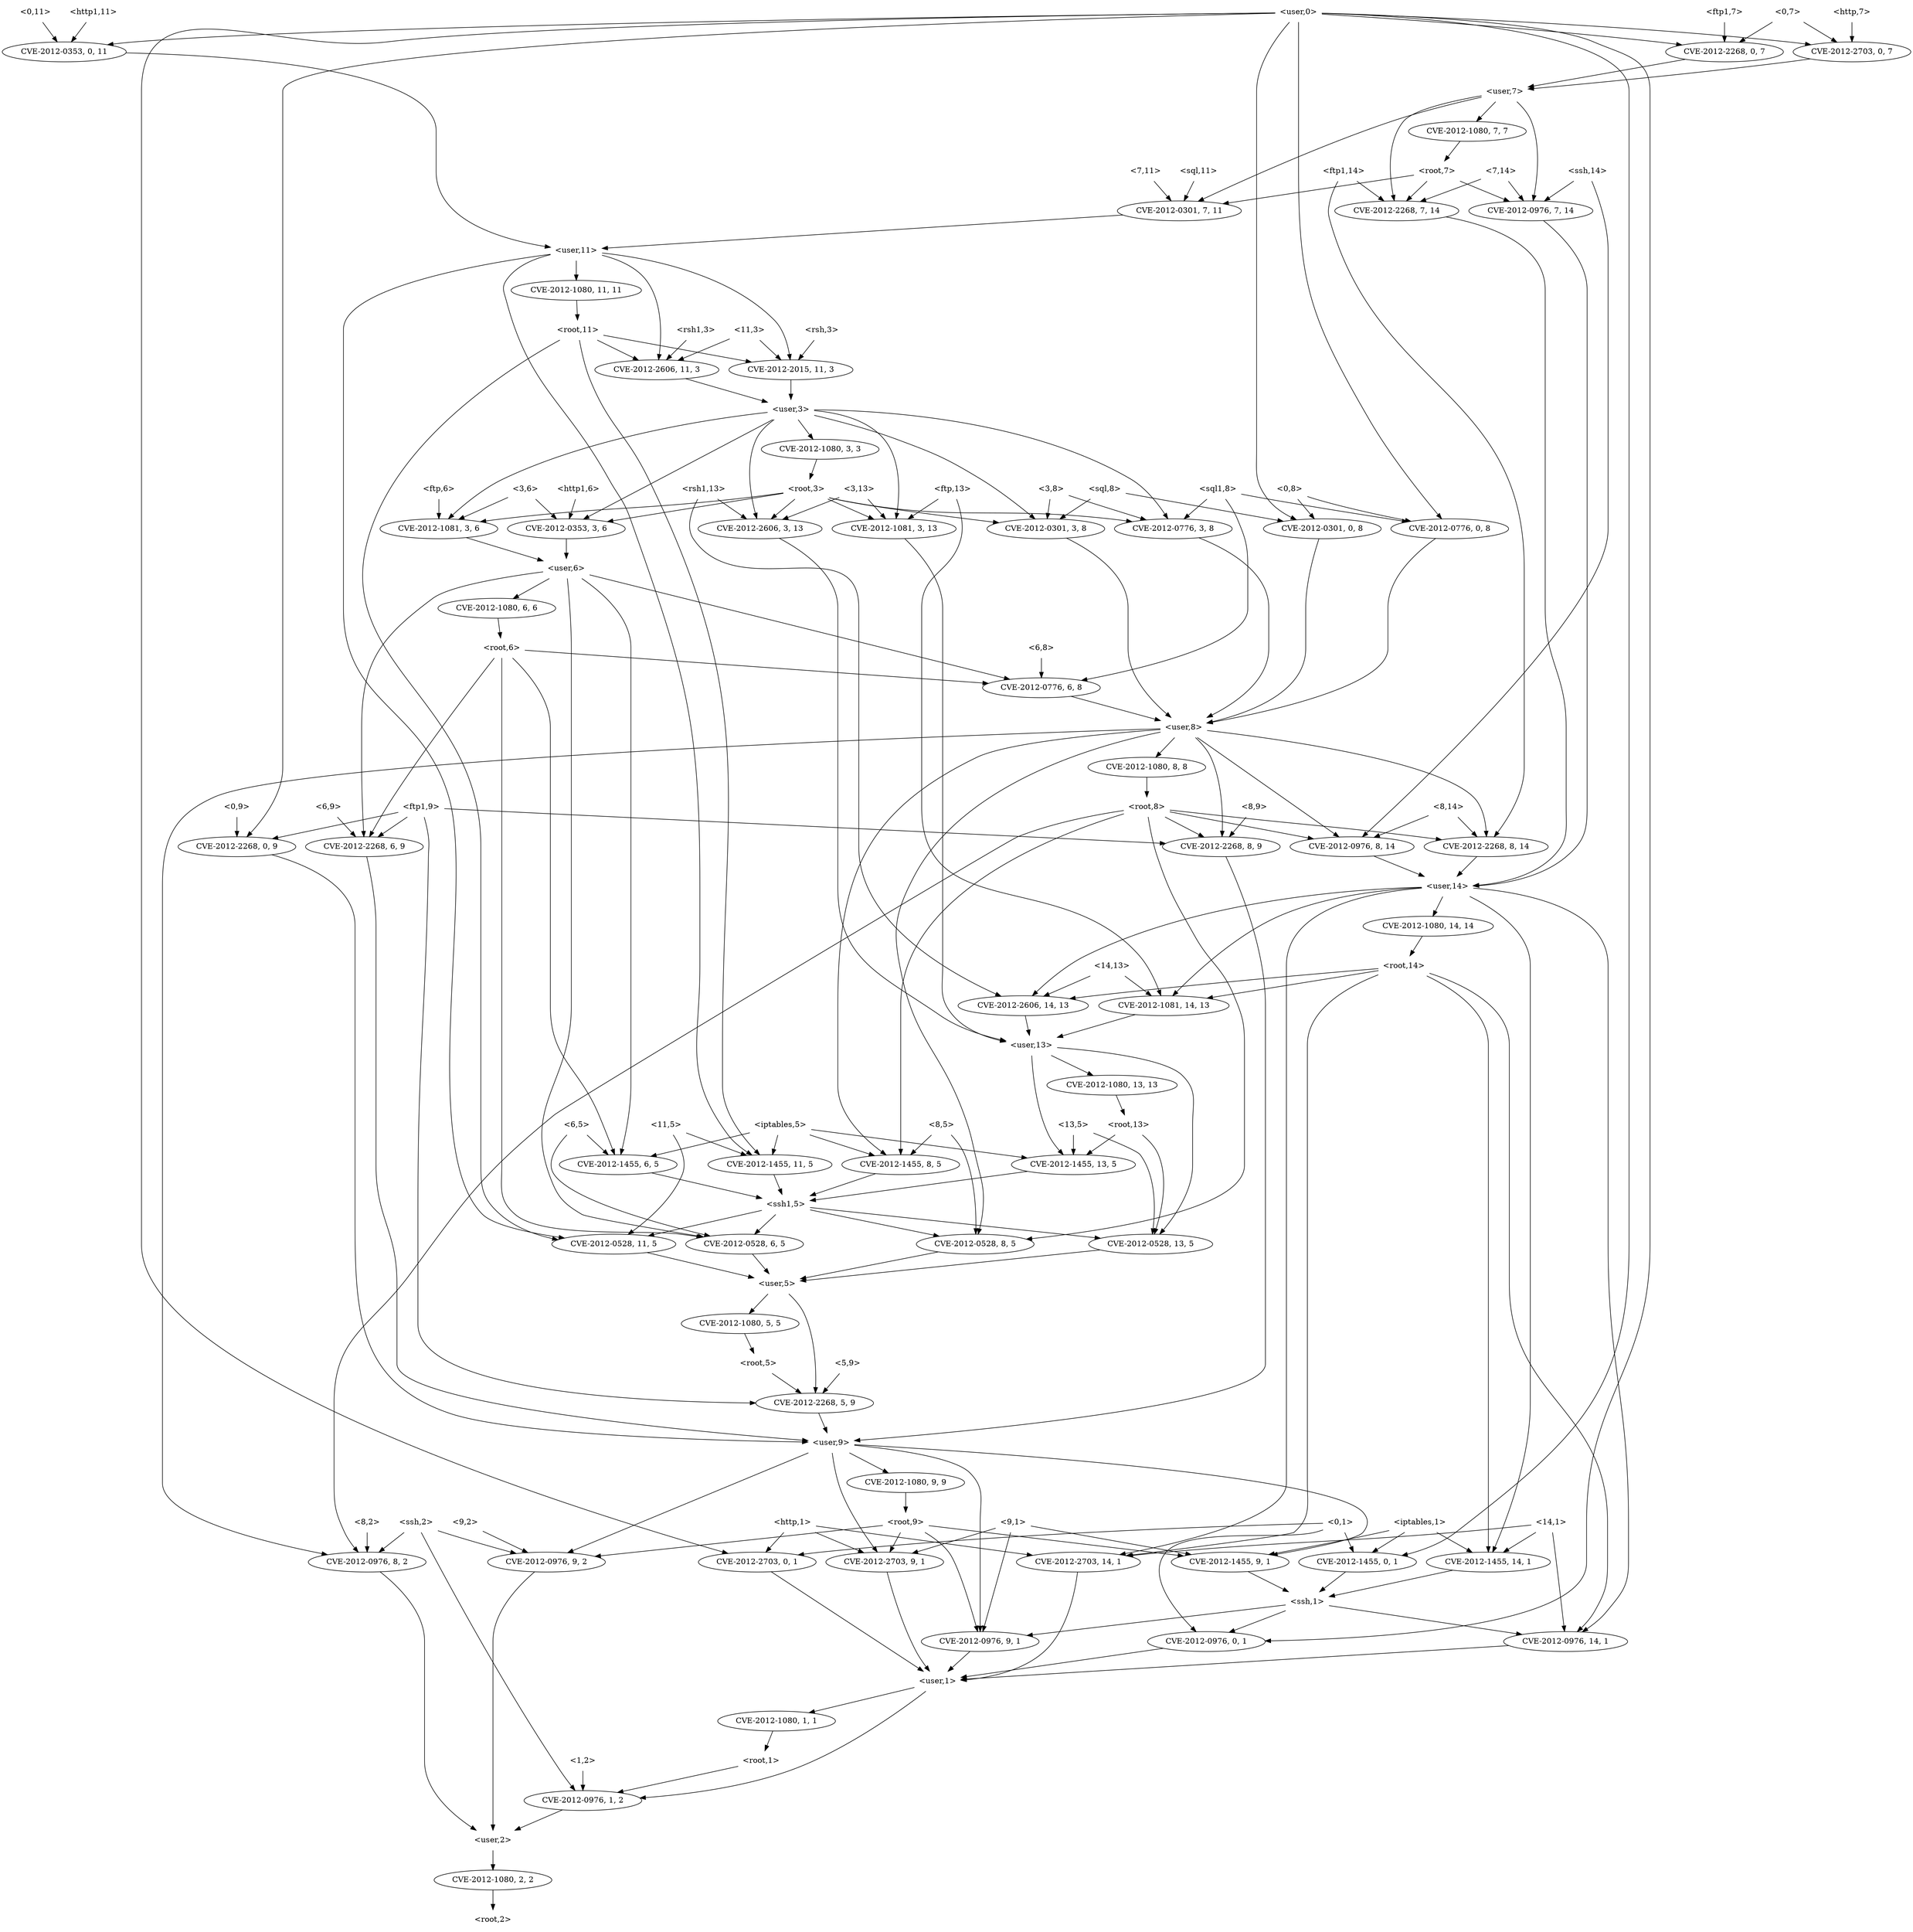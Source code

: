 strict digraph {
	graph [bb="0,0,3106,3492"];
	node [label="\N"];
	"<ssh,14>"	 [height=0.5,
		pos="2604,3186",
		shape=plaintext,
		width=0.94444];
	"<v_ssh,7,14>"	 [height=0.5,
		label=<CVE-2012-0976, 7, 14>,
		pos="2510,3114",
		width=2.5686];
	"<ssh,14>" -> "<v_ssh,7,14>"	 [pos="e,2532.3,3131.6 2580.8,3167.7 2568.6,3158.7 2553.6,3147.5 2540.6,3137.8"];
	"<v_ssh,8,14>"	 [height=0.5,
		label=<CVE-2012-0976, 8, 14>,
		pos="2440,1962",
		width=2.5686];
	"<ssh,14>" -> "<v_ssh,8,14>"	 [pos="e,2451.7,1979.9 2609.5,3167.7 2617.4,3141.2 2631,3088.7 2631,3043 2631,3043 2631,3043 2631,2465 2631,2270.5 2504.2,2059.7 2457.2\
,1988.3"];
	"<user,14>"	 [height=0.5,
		pos="2352,1890",
		shape=plaintext,
		width=1.0069];
	"<v_ssh,7,14>" -> "<user,14>"	 [pos="e,2388.3,1890.3 2528,3096.1 2552.4,3071.2 2593,3022.1 2593,2971 2593,2971 2593,2971 2593,2465 2593,2369.9 2599,2346.1 2599,2251 \
2599,2251 2599,2251 2599,2033 2599,1990.7 2596.7,1972.1 2565,1944 2518.8,1903 2445.7,1892.7 2398.3,1890.6"];
	"<v_ssh,8,14>" -> "<user,14>"	 [pos="e,2373.6,1908.2 2419.1,1944.4 2408,1935.5 2394.1,1924.5 2381.8,1914.7"];
	"<9,1>"	 [height=0.5,
		pos="1606,738",
		shape=plaintext,
		width=0.75];
	"<v_http,9,1>"	 [height=0.5,
		label=<CVE-2012-2703, 9, 1>,
		pos="1661,666",
		width=2.4499];
	"<9,1>" -> "<v_http,9,1>"	 [pos="e,1647.6,684.1 1619.6,719.7 1626.1,711.39 1634.1,701.28 1641.2,692.14"];
	"<v_ssh,9,1>"	 [height=0.5,
		label=<CVE-2012-0976, 9, 1>,
		pos="1545,522",
		width=2.4499];
	"<9,1>" -> "<v_ssh,9,1>"	 [pos="e,1544,540.22 1588.5,719.98 1579.6,710.3 1569.6,697.44 1564,684 1545.7,639.87 1543.3,583.45 1543.8,550.46"];
	"<v_iptables,9,1>"	 [height=0.5,
		label=<CVE-2012-1455, 9, 1>,
		pos="1856,666",
		width=2.4499];
	"<9,1>" -> "<v_iptables,9,1>"	 [pos="e,1806,681.01 1633.2,729.38 1672.1,718.49 1744.5,698.21 1796.2,683.73"];
	"<user,1>"	 [height=0.5,
		pos="1981,450",
		shape=plaintext,
		width=0.91667];
	"<v_http,9,1>" -> "<user,1>"	 [pos="e,1955.5,468.09 1685.6,648.56 1742.2,610.71 1881.9,517.29 1946.8,473.87"];
	"<v_ssh,9,1>" -> "<user,1>"	 [pos="e,1947.9,456.32 1612.2,510.22 1702.7,495.67 1861.4,470.2 1937.7,457.95"];
	"<ssh,1>"	 [height=0.5,
		pos="2088,594",
		shape=plaintext,
		width=0.84028];
	"<v_iptables,9,1>" -> "<ssh,1>"	 [pos="e,2057.5,604.21 1903.2,650.75 1945.7,637.93 2007.5,619.28 2047.7,607.15"];
	"<v_iptables,6,5>"	 [height=0.5,
		label=<CVE-2012-1455, 6, 5>,
		pos="1279,1386",
		width=2.4499];
	"<ssh1,5>"	 [height=0.5,
		pos="1284,1314",
		shape=plaintext,
		width=0.94444];
	"<v_iptables,6,5>" -> "<ssh1,5>"	 [pos="e,1282.8,1332.1 1280.2,1367.7 1280.8,1360 1281.4,1350.7 1282.1,1342.1"];
	"<v_ssh1,6,5>"	 [height=0.5,
		label=<CVE-2012-0528, 6, 5>,
		pos="1599,1242",
		width=2.4499];
	"<ssh1,5>" -> "<v_ssh1,6,5>"	 [pos="e,1541.7,1255.7 1318,1305.4 1369,1294.1 1466.3,1272.5 1531.9,1257.9"];
	"<v_ssh1,11,5>"	 [height=0.5,
		label=<CVE-2012-0528, 11, 5>,
		pos="1076,1242",
		width=2.5686];
	"<ssh1,5>" -> "<v_ssh1,11,5>"	 [pos="e,1120.2,1257.9 1249.7,1301.4 1217.1,1290.5 1167.8,1273.9 1130,1261.2"];
	"<v_ssh1,13,5>"	 [height=0.5,
		label=<CVE-2012-0528, 13, 5>,
		pos="1879,1242",
		width=2.5686];
	"<ssh1,5>" -> "<v_ssh1,13,5>"	 [pos="e,1802,1252.1 1318.1,1309 1408.9,1298.3 1658.2,1269 1791.8,1253.3"];
	"<v_ssh1,8,5>"	 [height=0.5,
		label=<CVE-2012-0528, 8, 5>,
		pos="1275,1242",
		width=2.4499];
	"<ssh1,5>" -> "<v_ssh1,8,5>"	 [pos="e,1277.2,1260.1 1281.8,1295.7 1280.8,1288 1279.6,1278.7 1278.5,1270.1"];
	"<v_rsh1,11,3>"	 [height=0.5,
		label=<CVE-2012-2606, 11, 3>,
		pos="1496,2826",
		width=2.5686];
	"<user,3>"	 [height=0.5,
		pos="1361,2754",
		shape=plaintext,
		width=0.91667];
	"<v_rsh1,11,3>" -> "<user,3>"	 [pos="e,1394.2,2772.2 1465,2808.9 1446.7,2799.4 1423.1,2787.2 1403.1,2776.8"];
	"<v_ftp,3,6>"	 [height=0.5,
		label=<CVE-2012-1081, 3, 6>,
		pos="1276,2538",
		width=2.4499];
	"<user,3>" -> "<v_ftp,3,6>"	 [pos="e,1222.5,2552.4 1327.9,2743.2 1281.9,2727.5 1200.7,2691.8 1169,2628 1161.9,2613.7 1160.6,2605.6 1169,2592 1179.1,2575.8 1195.7,2564.4\
 1212.9,2556.4"];
	"<v_sql1,3,8>"	 [height=0.5,
		label=<CVE-2012-0776, 3, 8>,
		pos="459,2538",
		width=2.4499];
	"<user,3>" -> "<v_sql1,3,8>"	 [pos="e,479.91,2555.8 1327.8,2750.9 1247.3,2745.5 1043.8,2729.3 983,2700 962.04,2689.9 966.13,2673.7 945,2664 807.41,2600.6 749.58,2676.4\
 606,2628 561.68,2613.1 516.51,2583 488.15,2562"];
	"<v_sql,3,8>"	 [height=0.5,
		label=<CVE-2012-0301, 3, 8>,
		pos="654,2538",
		width=2.4499];
	"<user,3>" -> "<v_sql,3,8>"	 [pos="e,660.72,2556 1327.9,2744 1262.4,2726.6 1111.6,2687.8 983,2664 865.25,2642.3 818.2,2690.4 716,2628 692.14,2613.4 675.1,2585.8 664.99\
,2565.2"];
	"<v_ftp,3,13>"	 [height=0.5,
		label=<CVE-2012-1081, 3, 13>,
		pos="1988,2538",
		width=2.5686];
	"<user,3>" -> "<v_ftp,3,13>"	 [pos="e,1980.7,2556 1394.1,2753.6 1486.2,2753.9 1750.8,2743.7 1925,2628 1948.3,2612.5 1965.7,2585.3 1976.2,2565"];
	"<v_root,3,3>"	 [height=0.5,
		label=<CVE-2012-1080, 3, 3>,
		pos="1361,2682",
		width=2.4499];
	"<user,3>" -> "<v_root,3,3>"	 [pos="e,1361,2700.1 1361,2735.7 1361,2728 1361,2718.7 1361,2710.1"];
	"<v_rsh1,3,13>"	 [height=0.5,
		label=<CVE-2012-2606, 3, 13>,
		pos="1746,2538",
		width=2.5686];
	"<user,3>" -> "<v_rsh1,3,13>"	 [pos="e,1722,2555.6 1394,2740.6 1419.6,2730.6 1455.6,2715.7 1486,2700 1571,2656 1665.2,2594.1 1713.5,2561.4"];
	"<v_http1,3,6>"	 [height=0.5,
		label=<CVE-2012-0353, 3, 6>,
		pos="1471,2538",
		width=2.4499];
	"<user,3>" -> "<v_http1,3,6>"	 [pos="e,1479.3,2556.2 1394.1,2741.2 1414.7,2732.5 1440.5,2718.8 1458,2700 1492.2,2663.3 1500,2641.4 1491,2592 1489.4,2583.2 1486.4,2574\
 1483.2,2565.7"];
	"<ftp1,14>"	 [height=0.5,
		pos="2249,3186",
		shape=plaintext,
		width=1];
	"<v_ftp1,7,14>"	 [height=0.5,
		label=<CVE-2012-2268, 7, 14>,
		pos="2306,3114",
		width=2.5686];
	"<ftp1,14>" -> "<v_ftp1,7,14>"	 [pos="e,2292.1,3132.1 2263.1,3167.7 2269.9,3159.3 2278.3,3149.1 2285.8,3139.9"];
	"<v_ftp1,8,14>"	 [height=0.5,
		label=<CVE-2012-2268, 8, 14>,
		pos="2236,1962",
		width=2.5686];
	"<ftp1,14>" -> "<v_ftp1,8,14>"	 [pos="e,2223.8,1979.9 2230.7,3168 2221.4,3158.3 2210.6,3145.4 2204,3132 2186.1,3095.7 2185,3083.4 2185,3043 2185,3043 2185,3043 2185,2105\
 2185,2064.6 2189.1,2053.6 2204,2016 2207.7,2006.6 2213,1997 2218.2,1988.5"];
	"<v_ftp1,7,14>" -> "<user,14>"	 [pos="e,2388.5,1890.7 2367.3,3100.5 2431.5,3083.4 2523,3045.9 2523,2971 2523,2971 2523,2971 2523,2321 2523,2224.4 2561,2203.6 2561,2107\
 2561,2107 2561,2107 2561,2033 2561,1992.5 2568.9,1973.4 2541,1944 2504.3,1905.3 2441.8,1894.1 2398.7,1891.3"];
	"<v_ftp1,8,14>" -> "<user,14>"	 [pos="e,2323.6,1908.1 2262.9,1944.8 2278.4,1935.4 2298.1,1923.5 2315.1,1913.3"];
	"<root,3>"	 [height=0.5,
		pos="1361,2610",
		shape=plaintext,
		width=0.89583];
	"<v_root,3,3>" -> "<root,3>"	 [pos="e,1361,2628.1 1361,2663.7 1361,2656 1361,2646.7 1361,2638.1"];
	"<root,3>" -> "<v_ftp,3,6>"	 [pos="e,1296.2,2555.6 1340,2591.7 1329.1,2582.7 1315.7,2571.7 1304,2562"];
	"<root,3>" -> "<v_sql1,3,8>"	 [pos="e,520.78,2550.9 1328.3,2594.6 1325.2,2593.6 1322.1,2592.7 1319,2592 987.83,2519.4 894.01,2593 557,2556 548.46,2555.1 539.53,2553.8\
 530.7,2552.5"];
	"<root,3>" -> "<v_sql,3,8>"	 [pos="e,725.03,2548.7 1328.3,2594.6 1325.2,2593.6 1322.1,2592.7 1319,2592 1088.9,2539 1024,2578.8 789,2556 771.61,2554.3 752.99,2552.2\
 735.31,2550"];
	"<root,3>" -> "<v_ftp,3,13>"	 [pos="e,1913.1,2548.6 1393.4,2594.5 1396.2,2593.5 1399.2,2592.7 1402,2592 1594.9,2545.4 1649.6,2575.9 1847,2556 1865.1,2554.2 1884.5,2552\
 1902.9,2549.8"];
	"<root,3>" -> "<v_rsh1,3,13>"	 [pos="e,1663.2,2546.1 1393.4,2594.7 1396.3,2593.7 1399.2,2592.8 1402,2592 1485.3,2568.7 1583.1,2554.9 1653,2547.2"];
	"<root,3>" -> "<v_http1,3,6>"	 [pos="e,1445.1,2555.5 1387.9,2591.9 1402.5,2582.6 1420.6,2571 1436.3,2561.1"];
	"<8,9>"	 [height=0.5,
		pos="376,2034",
		shape=plaintext,
		width=0.75];
	"<v_ftp1,8,9>"	 [height=0.5,
		label=<CVE-2012-2268, 8, 9>,
		pos="393,1962",
		width=2.4499];
	"<8,9>" -> "<v_ftp1,8,9>"	 [pos="e,388.85,1980.1 380.2,2015.7 382.1,2007.9 384.38,1998.5 386.48,1989.8"];
	"<user,9>"	 [height=0.5,
		pos="1235,882",
		shape=plaintext,
		width=0.91667];
	"<v_ftp1,8,9>" -> "<user,9>"	 [pos="e,1201.6,882.86 455.47,1949.2 480.86,1941.4 508.51,1928.7 527,1908 554.28,1877.4 551,1860 551,1819 551,1819 551,1819 551,1313 551\
,1216.4 589,1195.6 589,1099 589,1099 589,1099 589,1025 589,972.98 618.82,959.94 665,936 756.64,888.48 1074.9,883.18 1191.6,882.87"];
	"<6,5>"	 [height=0.5,
		pos="1506,1458",
		shape=plaintext,
		width=0.75];
	"<6,5>" -> "<v_ssh1,6,5>"	 [pos="e,1601.1,1260.4 1533,1444.5 1549.1,1435.5 1568.4,1421.9 1579,1404 1603.5,1362.4 1604.2,1304.3 1601.9,1270.5"];
	"<6,5>" -> "<v_iptables,6,5>"	 [pos="e,1335.4,1400 1478.7,1443.5 1475.8,1442.3 1472.9,1441.1 1470,1440 1429.3,1424.9 1382.3,1411.8 1345.1,1402.4"];
	"<user,5>"	 [height=0.5,
		pos="1276,1170",
		shape=plaintext,
		width=0.91667];
	"<v_ssh1,6,5>" -> "<user,5>"	 [pos="e,1309.4,1178.2 1540.9,1228.4 1477.1,1214.6 1376.3,1192.7 1319.2,1180.4"];
	"<v_ssh1,11,5>" -> "<user,5>"	 [pos="e,1242.7,1182.6 1118.9,1226 1152.6,1214.2 1199.4,1197.8 1233.2,1186"];
	"<v_ftp1,5,9>"	 [height=0.5,
		label=<CVE-2012-2268, 5, 9>,
		pos="1227,954",
		width=2.4499];
	"<user,5>" -> "<v_ftp1,5,9>"	 [pos="e,1209.1,971.89 1242.9,1160.1 1221.2,1152.3 1194.3,1138.6 1181,1116 1173.5,1103.3 1176.3,1030.9 1185,1008 1188.9,997.69 1195.6,987.8\
 1202.5,979.42"];
	"<v_root,5,5>"	 [height=0.5,
		label=<CVE-2012-1080, 5, 5>,
		pos="1278,1098",
		width=2.4499];
	"<user,5>" -> "<v_root,5,5>"	 [pos="e,1277.5,1116.1 1276.5,1151.7 1276.7,1144 1277,1134.7 1277.2,1126.1"];
	"<root,1>"	 [height=0.5,
		pos="1828,306",
		shape=plaintext,
		width=0.89583];
	"<v_ssh,1,2>"	 [height=0.5,
		label=<CVE-2012-0976, 1, 2>,
		pos="1433,234",
		width=2.4499];
	"<root,1>" -> "<v_ssh,1,2>"	 [pos="e,1497.4,246.41 1795.7,299.27 1733.1,288.18 1594,263.53 1507.4,248.19"];
	"<user,2>"	 [height=0.5,
		pos="1129,162",
		shape=plaintext,
		width=0.91667];
	"<v_ssh,1,2>" -> "<user,2>"	 [pos="e,1162.2,170.65 1376.9,220.08 1317.7,206.46 1225.8,185.3 1172.1,172.93"];
	"<user,9>" -> "<v_http,9,1>"	 [pos="e,1661.7,684.13 1268.1,880.44 1349.9,878.45 1558.5,869.32 1612,828 1653,796.3 1660.7,731.17 1661.6,694.2"];
	"<v_ssh,9,2>"	 [height=0.5,
		label=<CVE-2012-0976, 9, 2>,
		pos="1283,666",
		width=2.4499];
	"<user,9>" -> "<v_ssh,9,2>"	 [pos="e,1271.6,683.91 1234.9,863.63 1235.2,833.61 1237.9,770.41 1254,720 1257,710.61 1261.7,700.97 1266.5,692.53"];
	"<v_root,9,9>"	 [height=0.5,
		label=<CVE-2012-1080, 9, 9>,
		pos="1515,810",
		width=2.4499];
	"<user,9>" -> "<v_root,9,9>"	 [pos="e,1461.5,824.38 1268.2,872.7 1313.2,861.44 1394.6,841.11 1451.5,826.87"];
	"<user,9>" -> "<v_ssh,9,1>"	 [pos="e,1509.3,538.62 1268.2,869.45 1316.1,850.4 1399,807.54 1399,739 1399,739 1399,739 1399,665 1399,607.73 1457.5,566.08 1500.4,543.22"];
	"<user,9>" -> "<v_iptables,9,1>"	 [pos="e,1840,683.71 1268.2,878.82 1352.4,872.96 1572.5,855.39 1640,828 1719.3,795.83 1795.6,727.39 1832.7,690.97"];
	"<v_ssh,9,2>" -> "<user,2>"	 [pos="e,1129,180.05 1244.9,649.74 1199.3,628.65 1129,585.92 1129,523 1129,523 1129,523 1129,305 1129,265 1129,218.65 1129,190.08"];
	"<root,9>"	 [height=0.5,
		pos="1515,738",
		shape=plaintext,
		width=0.89583];
	"<v_root,9,9>" -> "<root,9>"	 [pos="e,1515,756.1 1515,791.7 1515,783.98 1515,774.71 1515,766.11"];
	"<v_root,2,2>"	 [height=0.5,
		label=<CVE-2012-1080, 2, 2>,
		pos="1129,90",
		width=2.4499];
	"<user,2>" -> "<v_root,2,2>"	 [pos="e,1129,108.1 1129,143.7 1129,135.98 1129,126.71 1129,118.11"];
	"<root,9>" -> "<v_http,9,1>"	 [pos="e,1628.2,682.73 1547.4,721.46 1568.5,711.34 1596.3,698.03 1619.1,687.1"];
	"<root,9>" -> "<v_ssh,9,2>"	 [pos="e,1330.2,681.26 1482.7,727.27 1445.9,716.14 1384.8,697.71 1339.9,684.16"];
	"<root,9>" -> "<v_ssh,9,1>"	 [pos="e,1539.8,540.03 1515.8,719.96 1517.4,690.44 1521.6,627.97 1531,576 1532.5,567.44 1534.8,558.24 1537,549.94"];
	"<root,9>" -> "<v_iptables,9,1>"	 [pos="e,1792,678.45 1547.4,726.3 1554.8,724.05 1562.6,721.82 1570,720 1590.3,715 1704,694.3 1781.7,680.3"];
	"<user,1>" -> "<v_ssh,1,2>"	 [pos="e,1468.2,250.64 1948,438.84 1915.4,428.65 1864.5,412.19 1821,396 1694.9,349.04 1549.1,286.16 1477.4,254.69"];
	"<v_root,1,1>"	 [height=0.5,
		label=<CVE-2012-1080, 1, 1>,
		pos="1918,378",
		width=2.4499];
	"<user,1>" -> "<v_root,1,1>"	 [pos="e,1933.4,396.1 1965.4,431.7 1957.8,423.22 1948.5,412.86 1940.1,403.58"];
	"<v_root,1,1>" -> "<root,1>"	 [pos="e,1850.1,324.2 1896.7,360.41 1885.2,351.46 1870.8,340.25 1858.1,330.42"];
	"<v_http,0,7>"	 [height=0.5,
		label=<CVE-2012-2703, 0, 7>,
		pos="2823,3402",
		width=2.4499];
	"<user,7>"	 [height=0.5,
		pos="2478,3330",
		shape=plaintext,
		width=0.91667];
	"<v_http,0,7>" -> "<user,7>"	 [pos="e,2511.3,3337.8 2762.9,3388.8 2693.9,3374.8 2582.5,3352.2 2521.4,3339.8"];
	"<user,7>" -> "<v_ssh,7,14>"	 [pos="e,2512,3132.2 2484.8,3312 2493.8,3288.2 2509.3,3243.6 2515,3204 2517.3,3188.2 2515.8,3184 2515,3168 2514.6,3159.7 2513.9,3150.6 \
2513.1,3142.4"];
	"<user,7>" -> "<v_ftp1,7,14>"	 [pos="e,2332.5,3131.3 2469.8,3311.6 2454.5,3280.4 2419.5,3214.1 2377,3168 2366.4,3156.5 2353,3145.8 2340.8,3137.1"];
	"<v_sql,7,11>"	 [height=0.5,
		label=<CVE-2012-0301, 7, 11>,
		pos="2026,3114",
		width=2.5686];
	"<user,7>" -> "<v_sql,7,11>"	 [pos="e,2048.9,3131.6 2444.9,3328.4 2391.9,3326.2 2286.2,3316.6 2208,3276 2146.3,3244 2147.7,3213.2 2095,3168 2082.9,3157.6 2069,3146.8\
 2056.9,3137.6"];
	"<v_root,7,7>"	 [height=0.5,
		label=<CVE-2012-1080, 7, 7>,
		pos="2305,3258",
		width=2.4499];
	"<user,7>" -> "<v_root,7,7>"	 [pos="e,2342.8,3274.3 2444.6,3315.5 2418.4,3304.9 2381.6,3290 2352.4,3278.2"];
	"<root,14>"	 [height=0.5,
		pos="2385,1746",
		shape=plaintext,
		width=1];
	"<v_http,14,1>"	 [height=0.5,
		label=<CVE-2012-2703, 14, 1>,
		pos="2643,666",
		width=2.5686];
	"<root,14>" -> "<v_http,14,1>"	 [pos="e,2632,684.16 2421.2,1732.7 2470.4,1713.4 2552,1671.1 2552,1603 2552,1603 2552,1603 2552,1169 2552,1072.4 2590,1051.6 2590,955 2590\
,955 2590,955 2590,809 2590,766.21 2611.4,720.48 2627,692.82"];
	"<v_iptables,14,1>"	 [height=0.5,
		label=<CVE-2012-1455, 14, 1>,
		pos="2287,666",
		width=2.5686];
	"<root,14>" -> "<v_iptables,14,1>"	 [pos="e,2295.3,684.03 2373.2,1728 2356.5,1702.2 2328,1651.1 2328,1603 2328,1603 2328,1603 2328,809 2328,767.41 2311.6,721.56 2299.5,693.51"];
	"<v_rsh1,14,13>"	 [height=0.5,
		label=<CVE-2012-2606, 14, 13>,
		pos="1876,1674",
		width=2.7013];
	"<root,14>" -> "<v_rsh1,14,13>"	 [pos="e,1946.5,1686.5 2348.9,1740.6 2278.5,1731.8 2117.8,1711.6 1983,1692 1974.4,1690.8 1965.4,1689.4 1956.5,1688"];
	"<v_ssh,14,1>"	 [height=0.5,
		label=<CVE-2012-0976, 14, 1>,
		pos="2088,522",
		width=2.5686];
	"<root,14>" -> "<v_ssh,14,1>"	 [pos="e,2177,527.13 2396.8,1728 2413.5,1702.2 2442,1651.1 2442,1603 2442,1603 2442,1603 2442,809 2442,696.83 2441.7,632.86 2345,576 2297.4\
,548.02 2237.3,534.65 2187.2,528.33"];
	"<v_ftp,14,13>"	 [height=0.5,
		label=<CVE-2012-1081, 14, 13>,
		pos="2089,1674",
		width=2.7013];
	"<root,14>" -> "<v_ftp,14,13>"	 [pos="e,2146.4,1688.6 2348.7,1736.4 2301,1725.1 2216.2,1705.1 2156.5,1691"];
	"<v_http,14,1>" -> "<user,1>"	 [pos="e,2014.1,451.2 2634.1,647.86 2615.3,613.65 2568,537.32 2504,504 2420.8,460.69 2133.8,452.76 2024.1,451.32"];
	"<v_iptables,14,1>" -> "<ssh,1>"	 [pos="e,2118.3,605.66 2244.3,649.98 2209.8,637.84 2161.6,620.88 2127.9,609.02"];
	"<user,13>"	 [height=0.5,
		pos="1830,1602",
		shape=plaintext,
		width=1.0069];
	"<v_rsh1,14,13>" -> "<user,13>"	 [pos="e,1841.4,1620.3 1864.9,1656.1 1859.5,1647.8 1852.9,1637.8 1846.9,1628.7"];
	"<v_ssh,14,1>" -> "<user,1>"	 [pos="e,2007,468.04 2062.9,504.59 2048.9,495.4 2031.1,483.8 2015.8,473.75"];
	"<v_ftp,14,13>" -> "<user,13>"	 [pos="e,1866.5,1612.9 2036.6,1658.8 1989.6,1646.1 1921.3,1627.7 1876.3,1615.5"];
	"<3,6>"	 [height=0.5,
		pos="1283,2610",
		shape=plaintext,
		width=0.75];
	"<3,6>" -> "<v_ftp,3,6>"	 [pos="e,1277.7,2556.1 1281.3,2591.7 1280.5,2584 1279.6,2574.7 1278.7,2566.1"];
	"<3,6>" -> "<v_http1,3,6>"	 [pos="e,1425.3,2553.5 1310.4,2595.7 1313.3,2594.4 1316.2,2593.2 1319,2592 1350.6,2579.1 1386.7,2566.4 1415.7,2556.7"];
	"<user,6>"	 [height=0.5,
		pos="1276,2466",
		shape=plaintext,
		width=0.91667];
	"<v_ftp,3,6>" -> "<user,6>"	 [pos="e,1276,2484.1 1276,2519.7 1276,2512 1276,2502.7 1276,2494.1"];
	"<v_http1,3,6>" -> "<user,6>"	 [pos="e,1309,2478.9 1429.2,2522 1396.6,2510.3 1351.6,2494.1 1318.8,2482.4"];
	"<v_ssh1,13,5>" -> "<user,5>"	 [pos="e,1309.2,1174.9 1801.7,1232 1673.4,1217.1 1420.6,1187.8 1319.4,1176"];
	"<v_rsh1,3,13>" -> "<user,13>"	 [pos="e,1793.5,1608.6 1730.9,2520 1710.1,2494.7 1675,2444.6 1675,2395 1675,2395 1675,2395 1675,1745 1675,1704 1671.8,1686.7 1699,1656 \
1720.7,1631.5 1755.2,1618.2 1783.4,1611"];
	"<v_iptables,13,5>"	 [height=0.5,
		label=<CVE-2012-1455, 13, 5>,
		pos="1758,1386",
		width=2.5686];
	"<user,13>" -> "<v_iptables,13,5>"	 [pos="e,1743.6,1403.9 1793.5,1593.2 1769.2,1586 1739.1,1572.4 1724,1548 1698.8,1507.2 1710.5,1486.1 1724,1440 1726.9,1430.2 1732.2,1420.5\
 1737.8,1412.1"];
	"<v_root,13,13>"	 [height=0.5,
		label=<CVE-2012-1080, 13, 13>,
		pos="1830,1530",
		width=2.7013];
	"<user,13>" -> "<v_root,13,13>"	 [pos="e,1830,1548.1 1830,1583.7 1830,1576 1830,1566.7 1830,1558.1"];
	"<user,13>" -> "<v_ssh1,13,5>"	 [pos="e,1892.9,1260.1 1866.5,1593.2 1890.8,1586 1920.9,1572.4 1936,1548 1960.5,1508.3 2028.6,1624.8 1913,1296 1909.6,1286.4 1904.2,1276.7\
 1898.6,1268.3"];
	"<v_iptables,13,5>" -> "<ssh1,5>"	 [pos="e,1318.3,1320.1 1686.8,1374.5 1587.5,1359.8 1410.5,1333.7 1328.3,1321.5"];
	"<sql1,8>"	 [height=0.5,
		pos="758,2610",
		shape=plaintext,
		width=0.91667];
	"<v_sql1,6,8>"	 [height=0.5,
		label=<CVE-2012-0776, 6, 8>,
		pos="969,2250",
		width=2.4499];
	"<sql1,8>" -> "<v_sql1,6,8>"	 [pos="e,955.34,2268 762.6,2591.8 767.8,2573.4 777.12,2543.9 789,2520 836.71,2424.1 913.18,2321.9 949.12,2275.9"];
	"<v_sql1,0,8>"	 [height=0.5,
		label=<CVE-2012-0776, 0, 8>,
		pos="886,2538",
		width=2.4499];
	"<sql1,8>" -> "<v_sql1,0,8>"	 [pos="e,856.77,2555 789.31,2591.9 806.99,2582.2 829.23,2570 847.91,2559.8"];
	"<sql1,8>" -> "<v_sql1,3,8>"	 [pos="e,514.64,2552 724.86,2601.2 676.75,2590 586.58,2568.9 524.7,2554.4"];
	"<user,8>"	 [height=0.5,
		pos="835,2178",
		shape=plaintext,
		width=0.91667];
	"<v_sql1,6,8>" -> "<user,8>"	 [pos="e,867.94,2196.2 938.26,2232.9 920.11,2223.5 896.89,2211.3 877.07,2201"];
	"<v_sql1,0,8>" -> "<user,8>"	 [pos="e,830.95,2196.4 867.17,2520 857.49,2510.3 846.24,2497.4 839,2484 819.56,2447.9 815,2436 815,2395 815,2395 815,2395 815,2321 815,\
2280.8 822.95,2234.9 828.82,2206.4"];
	"<v_sql1,3,8>" -> "<user,8>"	 [pos="e,816.97,2196.2 476.63,2520.2 537.43,2462.3 738.49,2270.9 809.71,2203.1"];
	"<sql,11>"	 [height=0.5,
		pos="1978,3186",
		shape=plaintext,
		width=0.91667];
	"<sql,11>" -> "<v_sql,7,11>"	 [pos="e,2014.3,3132.1 1989.9,3167.7 1995.5,3159.5 2002.4,3149.5 2008.6,3140.4"];
	"<user,11>"	 [height=0.5,
		pos="1328,3042",
		shape=plaintext,
		width=1.0069];
	"<v_sql,7,11>" -> "<user,11>"	 [pos="e,1364.6,3046.7 1945.9,3105 1799.2,3090.3 1491.7,3059.4 1374.6,3047.7"];
	"<0,11>"	 [height=0.5,
		pos="85,3474",
		shape=plaintext,
		width=0.78472];
	"<v_http1,0,11>"	 [height=0.5,
		label=<CVE-2012-0353, 0, 11>,
		pos="128,3402",
		width=2.5686];
	"<0,11>" -> "<v_http1,0,11>"	 [pos="e,117.49,3420.1 95.629,3455.7 100.63,3447.6 106.69,3437.7 112.21,3428.7"];
	"<v_http1,0,11>" -> "<user,11>"	 [pos="e,1291.7,3054.5 218.24,3397.9 468.85,3388.3 1155,3353.2 1155,3259 1155,3259 1155,3259 1155,3185 1155,3119.1 1230.9,3078.2 1282.2\
,3058.1"];
	"<v_root,14,14>"	 [height=0.5,
		label=<CVE-2012-1080, 14, 14>,
		pos="2415,1818",
		width=2.7013];
	"<v_root,14,14>" -> "<root,14>"	 [pos="e,2392.3,1764.1 2407.6,1799.7 2404.2,1791.8 2400.1,1782.3 2396.4,1773.5"];
	"<rsh1,3>"	 [height=0.5,
		pos="1515,2898",
		shape=plaintext,
		width=0.92361];
	"<rsh1,3>" -> "<v_rsh1,11,3>"	 [pos="e,1500.6,2844.1 1510.3,2879.7 1508.2,2871.9 1505.6,2862.5 1503.3,2853.8"];
	"<rsh,3>"	 [height=0.5,
		pos="1201,2898",
		shape=plaintext,
		width=0.81944];
	"<v_rsh,11,3>"	 [height=0.5,
		label=<CVE-2012-2015, 11, 3>,
		pos="1194,2826",
		width=2.5686];
	"<rsh,3>" -> "<v_rsh,11,3>"	 [pos="e,1195.7,2844.1 1199.3,2879.7 1198.5,2872 1197.6,2862.7 1196.7,2854.1"];
	"<v_rsh,11,3>" -> "<user,3>"	 [pos="e,1328,2768.8 1231.1,2809.5 1256.9,2798.6 1291.5,2784.1 1318.4,2772.8"];
	"<user,11>" -> "<v_rsh,11,3>"	 [pos="e,1180.4,2844 1291.5,3027.7 1249.2,3009.9 1182.9,2973.7 1162,2916 1156.6,2901 1157.7,2895.4 1162,2880 1164.7,2870.4 1169.6,2860.8\
 1174.8,2852.5"];
	"<v_iptables,11,5>"	 [height=0.5,
		label=<CVE-2012-1455, 11, 5>,
		pos="1478,1386",
		width=2.5686];
	"<user,11>" -> "<v_iptables,11,5>"	 [pos="e,1514.5,1402.8 1364.4,3040 1443.7,3035.7 1625,3013.3 1625,2899 1625,2899 1625,2899 1625,2537 1625,2217.7 1599,2138.3 1599,1819 \
1599,1819 1599,1819 1599,1529 1599,1486.5 1591.3,1472.6 1564,1440 1553,1426.9 1537.9,1416 1523.4,1407.7"];
	"<user,11>" -> "<v_ssh1,11,5>"	 [pos="e,984.02,1244.2 1291.5,3028.9 1261.3,3018.7 1217.5,3003.3 1180,2988 795.9,2831.7 457.02,2957.4 353,2556 267.17,2224.8 741,2233.2\
 741,1891 741,1891 741,1891 741,1385 741,1282.6 875.45,1252.9 974,1245"];
	"<user,11>" -> "<v_rsh1,11,3>"	 [pos="e,1487.8,2844 1364.3,3030.6 1387.2,3022.4 1415.6,3008.8 1434,2988 1467.7,2949.8 1453,2927.2 1472,2880 1475.6,2871.1 1479.8,2861.6\
 1483.6,2853.1"];
	"<v_root,11,11>"	 [height=0.5,
		label=<CVE-2012-1080, 11, 11>,
		pos="1328,2970",
		width=2.7013];
	"<user,11>" -> "<v_root,11,11>"	 [pos="e,1328,2988.1 1328,3023.7 1328,3016 1328,3006.7 1328,2998.1"];
	"<root,2>"	 [height=0.5,
		pos="1129,18",
		shape=plaintext,
		width=0.89583];
	"<ftp1,9>"	 [height=0.5,
		pos="492,2034",
		shape=plaintext,
		width=0.89583];
	"<ftp1,9>" -> "<v_ftp1,5,9>"	 [pos="e,1144.3,960.29 496.6,2015.9 502.14,1997.2 512.66,1966.8 528,1944 540.8,1925 553.38,1927.8 565,1908 585.76,1872.7 589,1860 589,1819\
 589,1819 589,1819 589,1457 589,1349.2 703,1350.8 703,1243 703,1243 703,1243 703,1097 703,1008.7 983.56,973.6 1134.1,961.12"];
	"<ftp1,9>" -> "<v_ftp1,8,9>"	 [pos="e,416.29,1979.5 467.78,2015.9 454.79,2006.7 438.63,1995.3 424.66,1985.4"];
	"<v_ftp1,6,9>"	 [height=0.5,
		label=<CVE-2012-2268, 6, 9>,
		pos="625,1962",
		width=2.4499];
	"<ftp1,9>" -> "<v_ftp1,6,9>"	 [pos="e,594.62,1979 524.54,2015.9 542.99,2006.2 566.22,1993.9 585.69,1983.7"];
	"<v_ftp1,0,9>"	 [height=0.5,
		label=<CVE-2012-2268, 0, 9>,
		pos="198,1962",
		width=2.4499];
	"<ftp1,9>" -> "<v_ftp1,0,9>"	 [pos="e,253.11,1976.1 459.7,2025.3 412.57,2014.1 323.97,1993 263.02,1978.5"];
	"<v_ftp1,5,9>" -> "<user,9>"	 [pos="e,1233,900.1 1229,935.7 1229.9,927.98 1230.9,918.71 1231.9,910.11"];
	"<v_ftp1,6,9>" -> "<user,9>"	 [pos="e,1201.9,883.57 625.4,1944 625.98,1917.3 627,1864.1 627,1819 627,1819 627,1819 627,1025 627,908.92 1052.5,887.68 1191.6,883.84"];
	"<v_ftp1,0,9>" -> "<user,9>"	 [pos="e,1201.9,883.79 253.59,1948 344.02,1925.3 513,1875.2 513,1819 513,1819 513,1819 513,1169 513,1057.7 515.04,1001.6 605,936 652.22\
,901.57 1056.9,887.74 1191.6,884.07"];
	"<root,13>"	 [height=0.5,
		pos="1845,1458",
		shape=plaintext,
		width=1];
	"<v_root,13,13>" -> "<root,13>"	 [pos="e,1841.3,1476.1 1833.7,1511.7 1835.4,1504 1837.3,1494.7 1839.2,1486.1"];
	"<root,13>" -> "<v_iptables,13,5>"	 [pos="e,1778.7,1403.6 1823.5,1439.7 1812.4,1430.7 1798.7,1419.7 1786.6,1410"];
	"<root,13>" -> "<v_ssh1,13,5>"	 [pos="e,1885.3,1260.1 1866.7,1439.8 1876.8,1430.4 1887.6,1417.9 1893,1404 1910.2,1359.4 1898.3,1302.7 1888.4,1269.9"];
	"<user,8>" -> "<v_ftp1,8,14>"	 [pos="e,2165.6,1973.8 868.25,2171.9 1046.4,2144.7 1889.9,2015.9 2155.6,1975.3"];
	"<v_root,8,8>"	 [height=0.5,
		label=<CVE-2012-1080, 8, 8>,
		pos="936,2106",
		width=2.4499];
	"<user,8>" -> "<v_root,8,8>"	 [pos="e,912.24,2123.5 859.71,2159.9 872.96,2150.7 889.45,2139.3 903.7,2129.4"];
	"<v_iptables,8,5>"	 [height=0.5,
		label=<CVE-2012-1455, 8, 5>,
		pos="1047,1386",
		width=2.4499];
	"<user,8>" -> "<v_iptables,8,5>"	 [pos="e,1058,1404.2 868.03,2174.5 939.06,2167.2 1100,2139.1 1100,2035 1100,2035 1100,2035 1100,1529 1100,1486.2 1078.6,1440.5 1063,1412.8"];
	"<v_ssh,8,2>"	 [height=0.5,
		label=<CVE-2012-0976, 8, 2>,
		pos="513,666",
		width=2.4499];
	"<user,8>" -> "<v_ssh,8,2>"	 [pos="e,438.91,675.92 801.67,2174.3 655.94,2162.1 82,2109.3 82,2035 82,2035 82,2035 82,809 82,736.7 303.52,695.09 428.94,677.32"];
	"<user,8>" -> "<v_ftp1,8,9>"	 [pos="e,399.77,1980.3 801.9,2173.8 730.64,2165.4 560.27,2137.1 450,2052 428.91,2035.7 413.4,2009.3 403.93,1989.4"];
	"<user,8>" -> "<v_ssh1,8,5>"	 [pos="e,1211,1254.4 831.36,2159.6 826.1,2132.9 817,2080.2 817,2035 817,2035 817,2035 817,1961 817,1864.4 855,1843.6 855,1747 855,1747 \
855,1747 855,1385 855,1337.5 873.81,1321.2 914,1296 1013.9,1233.3 1060.4,1278.1 1177,1260 1184.8,1258.8 1193,1257.5 1201.1,1256.1"];
	"<user,8>" -> "<v_ssh,8,14>"	 [pos="e,2417.4,1979.6 868.09,2176 1057.2,2170 2002.2,2136.3 2279,2052 2327.6,2037.2 2377.9,2006.4 2409.1,1985.3"];
	"<root,8>"	 [height=0.5,
		pos="1039,2034",
		shape=plaintext,
		width=0.89583];
	"<v_root,8,8>" -> "<root,8>"	 [pos="e,1013.9,2052 960.15,2088.6 973.67,2079.4 990.73,2067.8 1005.5,2057.8"];
	"<v_iptables,8,5>" -> "<ssh1,5>"	 [pos="e,1249.9,1325.1 1095,1370.8 1137.4,1358.3 1198.9,1340.1 1240.1,1328"];
	"<v_ssh,8,2>" -> "<user,2>"	 [pos="e,1095.7,162.63 595.22,659.34 681.27,648.42 804,616.46 804,523 804,523 804,523 804,305 804,183.56 996.91,164.95 1085.5,162.81"];
	"<v_ssh1,8,5>" -> "<user,5>"	 [pos="e,1275.8,1188.1 1275.2,1223.7 1275.4,1216 1275.5,1206.7 1275.6,1198.1"];
	"<user,0>"	 [height=0.5,
		pos="2147,3474",
		shape=plaintext,
		width=0.91667];
	"<user,0>" -> "<v_http,0,7>"	 [pos="e,2758.9,3414.4 2180.1,3470.8 2268.3,3464.7 2516,3446.5 2721,3420 2730,3418.8 2739.5,3417.5 2748.8,3416"];
	"<user,0>" -> "<v_http1,0,11>"	 [pos="e,193.47,3414.8 2113.9,3472.7 1892.2,3470.4 620.83,3455.8 235,3420 224.78,3419.1 214.06,3417.7 203.51,3416.2"];
	"<v_iptables,0,1>"	 [height=0.5,
		label=<CVE-2012-1455, 0, 1>,
		pos="2088,666",
		width=2.4499];
	"<user,0>" -> "<v_iptables,0,1>"	 [pos="e,2090.6,684.19 2147,3456 2147,3429.3 2147,3376.1 2147,3331 2147,3331 2147,3331 2147,2465 2147,2233.4 2106.6,2174 2134,1944 2149.5\
,1814.1 2202,1786.6 2195,1656 2174.3,1273 2109,810.21 2092,694.31"];
	"<v_ftp1,0,7>"	 [height=0.5,
		label=<CVE-2012-2268, 0, 7>,
		pos="3018,3402",
		width=2.4499];
	"<user,0>" -> "<v_ftp1,0,7>"	 [pos="e,2955.7,3414.8 2180.3,3471.9 2287.7,3468.3 2634.9,3454.4 2920,3420 2928.3,3419 2937,3417.8 2945.6,3416.4"];
	"<user,0>" -> "<v_sql1,0,8>"	 [pos="e,886.94,2556.2 2114,3472.9 1958.7,3472.1 1300.5,3466.2 1101,3420 1003,3397.3 893,3431.6 893,3331 893,3331 893,3331 893,2753 893\
,2685.9 889.52,2607.1 887.47,2566.4"];
	"<v_sql,0,8>"	 [height=0.5,
		label=<CVE-2012-0301, 0, 8>,
		pos="1081,2538",
		width=2.4499];
	"<user,0>" -> "<v_sql,0,8>"	 [pos="e,1065.3,2555.9 2113.8,3472.4 1926.2,3468.9 1007,3445.6 1007,3331 1007,3331 1007,3331 1007,2681 1007,2635.7 1037,2590.4 1058.8,2563.6"];
	"<v_http,0,1>"	 [height=0.5,
		label=<CVE-2012-2703, 0, 1>,
		pos="2842,666",
		width=2.4499];
	"<user,0>" -> "<v_http,0,1>"	 [pos="e,2834.9,684.03 2180.1,3471.9 2291,3467.9 2644.6,3452.6 2683,3420 2714.3,3393.5 2707,3372 2707,3331 2707,3331 2707,3331 2707,1241\
 2707,1024.5 2799.1,774.04 2831.2,693.43"];
	"<user,0>" -> "<v_ftp1,0,9>"	 [pos="e,208.57,1980.2 2113.7,3472.3 1860.3,3466.9 249,3428.4 249,3331 249,3331 249,3331 249,2105 249,2062.6 228.6,2017 213.6,1989.3"];
	"<v_ssh,0,1>"	 [height=0.5,
		label=<CVE-2012-0976, 0, 1>,
		pos="2407,522",
		width=2.4499];
	"<user,0>" -> "<v_ssh,0,1>"	 [pos="e,2438.2,539.07 2180,3471.2 2294.8,3464 2669,3432.8 2669,3331 2669,3331 2669,3331 2669,2465 2669,2369.9 2666,2346.1 2666,2251 2666\
,2251 2666,2251 2666,1313 2666,1146 2552,1122 2552,955 2552,955 2552,955 2552,809 2552,754.94 2514.6,619.1 2482,576 2472.6,563.61\
 2459.5,552.96 2446.9,544.54"];
	"<v_iptables,0,1>" -> "<ssh,1>"	 [pos="e,2088,612.1 2088,647.7 2088,639.98 2088,630.71 2088,622.11"];
	"<v_ftp1,0,7>" -> "<user,7>"	 [pos="e,2511.1,3334.4 2954.6,3389.5 2943.1,3387.6 2931.2,3385.6 2920,3384 2774.2,3362.6 2600.4,3343.7 2521.2,3335.4"];
	"<v_sql,0,8>" -> "<user,8>"	 [pos="e,838.64,2196.4 1016.9,2525.5 949.45,2509.4 853,2472.6 853,2395 853,2395 853,2395 853,2321 853,2280.9 845.85,2234.9 840.56,2206.4"];
	"<v_http,0,1>" -> "<user,1>"	 [pos="e,2014.4,452.42 2818.9,648.39 2770.4,614.47 2653.2,537.59 2542,504 2445.2,474.75 2138.7,458.17 2024.5,452.88"];
	"<v_ssh,0,1>" -> "<user,1>"	 [pos="e,2014.3,456.46 2340.4,510.06 2252.2,495.56 2098.8,470.36 2024.2,458.1"];
	"<http,7>"	 [height=0.5,
		pos="2823,3474",
		shape=plaintext,
		width=0.89583];
	"<http,7>" -> "<v_http,0,7>"	 [pos="e,2823,3420.1 2823,3455.7 2823,3448 2823,3438.7 2823,3430.1"];
	"<ssh,1>" -> "<v_ssh,14,1>"	 [pos="e,2088,540.1 2088,575.7 2088,567.98 2088,558.71 2088,550.11"];
	"<ssh,1>" -> "<v_ssh,9,1>"	 [pos="e,1617.5,532.34 2057.6,589.09 1976.2,578.58 1750.6,549.51 1627.6,533.65"];
	"<ssh,1>" -> "<v_ssh,0,1>"	 [pos="e,2349.3,535.65 2118.3,586.35 2168.8,575.28 2271.3,552.79 2339.5,537.8"];
	"<0,7>"	 [height=0.5,
		pos="2921,3474",
		shape=plaintext,
		width=0.75];
	"<0,7>" -> "<v_http,0,7>"	 [pos="e,2846.1,3419.5 2897,3455.9 2884.2,3446.7 2868.2,3435.3 2854.3,3425.4"];
	"<0,7>" -> "<v_ftp1,0,7>"	 [pos="e,2995,3419.6 2945,3455.7 2957.6,3446.6 2973.3,3435.3 2986.8,3425.5"];
	"<11,3>"	 [height=0.5,
		pos="1278,2898",
		shape=plaintext,
		width=0.78472];
	"<11,3>" -> "<v_rsh,11,3>"	 [pos="e,1213.9,2843.6 1257.2,2879.7 1246.5,2870.7 1233.2,2859.7 1221.7,2850"];
	"<11,3>" -> "<v_rsh1,11,3>"	 [pos="e,1442.2,2840.8 1306.5,2883.8 1309.7,2882.4 1312.9,2881.2 1316,2880 1354,2866 1397.5,2853.1 1432.2,2843.5"];
	"<v_sql,3,8>" -> "<user,8>"	 [pos="e,826.36,2196.1 662.73,2519.7 692,2461.8 786.79,2274.4 821.82,2205.1"];
	"<v_ftp,3,13>" -> "<user,13>"	 [pos="e,1793.4,1613.7 2005.8,2520 2029.9,2495.1 2070,2446 2070,2395 2070,2395 2070,2395 2070,2249 2070,1960.6 1813.8,1970 1737,1692 1732.7\
,1676.6 1729,1669.8 1737,1656 1747.3,1638.2 1766.1,1625.9 1784.1,1617.6"];
	"<0,1>"	 [height=0.5,
		pos="2497,738",
		shape=plaintext,
		width=0.75];
	"<0,1>" -> "<v_http,0,1>"	 [pos="e,2781.7,679.23 2524.1,731.51 2576.9,720.79 2695.2,696.78 2771.7,681.27"];
	"<0,1>" -> "<v_iptables,0,1>"	 [pos="e,2152.1,678.45 2469.7,730.31 2455.5,726.96 2437.9,723 2422,720 2317.3,700.21 2290.1,701.2 2185,684 2177.6,682.79 2169.9,681.5 2162.2\
,680.19"];
	"<0,1>" -> "<v_ssh,0,1>"	 [pos="e,2428.5,539.48 2496.2,719.92 2494,689.27 2486.4,623.67 2460,576 2454,565.08 2445,554.91 2436.2,546.45"];
	"<http,1>"	 [height=0.5,
		pos="2689,738",
		shape=plaintext,
		width=0.89583];
	"<http,1>" -> "<v_http,9,1>"	 [pos="e,1722.8,678.93 2656.5,732.86 2625,728.99 2575.8,723.32 2533,720 2189.7,693.33 2101.3,721.5 1759,684 1750.5,683.06 1741.5,681.85\
 1732.7,680.5"];
	"<http,1>" -> "<v_http,0,1>"	 [pos="e,2807.7,682.67 2721.4,722.15 2743.9,711.87 2774.1,698.06 2798.6,686.84"];
	"<http,1>" -> "<v_http,14,1>"	 [pos="e,2654.2,684.1 2677.6,719.7 2672.3,711.56 2665.8,701.69 2659.9,692.7"];
	"<ftp,13>"	 [height=0.5,
		pos="2021,2610",
		shape=plaintext,
		width=0.89583];
	"<ftp,13>" -> "<v_ftp,3,13>"	 [pos="e,1996.1,2556.1 2012.8,2591.7 2009.1,2583.7 2004.5,2574.1 2000.4,2565.3"];
	"<ftp,13>" -> "<v_ftp,14,13>"	 [pos="e,2077.2,1692 2053.3,2592.6 2067,2583.7 2081.4,2571.5 2089,2556 2096,2541.6 2089.6,2536 2089,2520 2087.9,2487.9 2088.2,2479.8 2084\
,2448 2068.2,2327.3 2032,2300.8 2032,2179 2032,2179 2032,2179 2032,1817 2032,1773.8 2055,1728.2 2071.8,1700.7"];
	"<user,14>" -> "<v_http,14,1>"	 [pos="e,2640,684.43 2388.4,1886.8 2463.3,1880.2 2628,1853.6 2628,1747 2628,1747 2628,1747 2628,809 2628,768.99 2634,723 2638.4,694.46"];
	"<user,14>" -> "<v_ssh,14,1>"	 [pos="e,2068.9,539.72 2327.7,1872 2315.5,1862.5 2301.1,1849.8 2291,1836 2265.4,1801.2 2252,1790.2 2252,1747 2252,1747 2252,1747 2252,1529\
 2252,1456.4 2242,1438.4 2224,1368 2144.5,1056.9 2043.5,1000.8 1991,684 1988.4,668.22 1985.8,663.14 1991,648 2004.9,607.43 2037.9\
,569.86 2061.6,546.71"];
	"<user,14>" -> "<v_ftp,14,13>"	 [pos="e,2101.2,1692.1 2315.6,1876.3 2292.2,1867.1 2261.8,1853.4 2238,1836 2183.5,1796.3 2133.1,1734.5 2107.2,1700.2"];
	"<user,14>" -> "<v_iptables,14,1>"	 [pos="e,2287.6,684.05 2334.5,1871.8 2325.6,1862.1 2315.3,1849.3 2309,1836 2291.6,1799.5 2290,1787.4 2290,1747 2290,1747 2290,1747 2290\
,809 2290,768.99 2288.8,722.65 2287.9,694.08"];
	"<user,14>" -> "<v_root,14,14>"	 [pos="e,2399.6,1836.1 2367.6,1871.7 2375.2,1863.2 2384.5,1852.9 2392.9,1843.6"];
	"<user,14>" -> "<v_rsh1,14,13>"	 [pos="e,1881.8,1692 2315.7,1887 2237.2,1881 2049,1857.3 1929,1764 1908.3,1748 1894.1,1721.4 1885.6,1701.5"];
	"<v_iptables,11,5>" -> "<ssh1,5>"	 [pos="e,1318.3,1327.4 1435.9,1369.8 1404,1358.3 1360.3,1342.5 1327.9,1330.8"];
	"<root,11>"	 [height=0.5,
		pos="1361,2898",
		shape=plaintext,
		width=1];
	"<v_root,11,11>" -> "<root,11>"	 [pos="e,1352.9,2916.3 1336,2952.1 1339.7,2944.1 1344.3,2934.4 1348.5,2925.5"];
	"<iptables,1>"	 [height=0.5,
		pos="2219,738",
		shape=plaintext,
		width=1.1944];
	"<iptables,1>" -> "<v_iptables,9,1>"	 [pos="e,1917.8,678.92 2175.9,728.7 2114.8,716.9 2002,695.15 1928,680.88"];
	"<iptables,1>" -> "<v_iptables,0,1>"	 [pos="e,2117.9,682.99 2187,719.88 2168.9,710.21 2146.1,698.05 2127,687.83"];
	"<iptables,1>" -> "<v_iptables,14,1>"	 [pos="e,2270.4,684.1 2235.8,719.7 2244.1,711.14 2254.3,700.66 2263.4,691.3"];
	"<user,6>" -> "<v_iptables,6,5>"	 [pos="e,1293.4,1404.1 1298,2447.8 1308.6,2438.3 1320.6,2425.7 1328,2412 1347.1,2376.4 1347,2363.4 1347,2323 1347,2323 1347,2323 1347,1529\
 1347,1484.6 1319.6,1439.4 1299.6,1412.3"];
	"<v_root,6,6>"	 [height=0.5,
		label=<CVE-2012-1080, 6, 6>,
		pos="1231,2394",
		width=2.4499];
	"<user,6>" -> "<v_root,6,6>"	 [pos="e,1242,2412.1 1264.9,2447.7 1259.6,2439.6 1253.3,2429.7 1247.5,2420.7"];
	"<user,6>" -> "<v_sql1,6,8>"	 [pos="e,982.21,2267.9 1242.9,2456.9 1212.9,2448.6 1168.3,2433.8 1134,2412 1073.6,2373.7 1017.1,2310.4 988.54,2275.7"];
	"<user,6>" -> "<v_ftp1,6,9>"	 [pos="e,625,1980 1242.8,2465.7 1110.2,2466.7 625,2451.8 625,2179 625,2179 625,2179 625,2105 625,2065 625,2018.7 625,1990.1"];
	"<user,6>" -> "<v_ssh1,6,5>"	 [pos="e,1648.8,1256.9 1309.1,2458.5 1368,2444.8 1485,2407 1485,2323 1485,2323 1485,2323 1485,2105 1485,2045.9 1723.6,1692.6 1770,1656 \
1808.7,1625.5 1831.3,1643 1875,1620 1922.5,1595 1947.9,1596 1972,1548 2046.6,1399.8 1781.6,1298.1 1658.5,1259.9"];
	"<rsh1,13>"	 [height=0.5,
		pos="1784,2610",
		shape=plaintext,
		width=1.0278];
	"<rsh1,13>" -> "<v_rsh1,14,13>"	 [pos="e,1874.2,1692 1811.5,2592 1824.2,2582.8 1838.2,2570.4 1847,2556 1868.1,2521.4 1867,2507.5 1867,2467 1867,2467 1867,2467 1867,1817\
 1867,1776.9 1870.6,1730.6 1873.3,1702"];
	"<rsh1,13>" -> "<v_rsh1,3,13>"	 [pos="e,1755.3,2556.1 1774.6,2591.7 1770.2,2583.6 1764.9,2573.9 1760.1,2565"];
	"<7,14>"	 [height=0.5,
		pos="2478,3186",
		shape=plaintext,
		width=0.78472];
	"<7,14>" -> "<v_ssh,7,14>"	 [pos="e,2502.2,3132.1 2485.9,3167.7 2489.6,3159.7 2494,3150.1 2498,3141.3"];
	"<7,14>" -> "<v_ftp1,7,14>"	 [pos="e,2344.1,3130.5 2449.6,3173.4 2423.5,3162.8 2384.3,3146.8 2353.4,3134.3"];
	"<0,8>"	 [height=0.5,
		pos="952,2610",
		shape=plaintext,
		width=0.75];
	"<0,8>" -> "<v_sql,0,8>"	 [pos="e,1051.3,2555.1 979.04,2594.3 997.37,2584.4 1021.9,2571.1 1042.3,2560"];
	"<0,8>" -> "<v_sql1,0,8>"	 [pos="e,902.13,2556.1 935.69,2591.7 927.69,2583.2 917.93,2572.9 909.18,2563.6"];
	"<14,13>"	 [height=0.5,
		pos="1970,1746",
		shape=plaintext,
		width=0.88889];
	"<14,13>" -> "<v_rsh1,14,13>"	 [pos="e,1898.3,1691.6 1946.8,1727.7 1934.6,1718.7 1919.6,1707.5 1906.6,1697.8"];
	"<14,13>" -> "<v_ftp,14,13>"	 [pos="e,2061,1691.5 1999.1,1727.9 2015.2,1718.4 2035.3,1706.6 2052.4,1696.5"];
	"<9,2>"	 [height=0.5,
		pos="1290,738",
		shape=plaintext,
		width=0.75];
	"<9,2>" -> "<v_ssh,9,2>"	 [pos="e,1284.7,684.1 1288.3,719.7 1287.5,711.98 1286.6,702.71 1285.7,694.11"];
	"<14,1>"	 [height=0.5,
		pos="2385,738",
		shape=plaintext,
		width=0.78472];
	"<14,1>" -> "<v_http,14,1>"	 [pos="e,2591.1,681.08 2413.6,729.24 2453.9,718.32 2528.3,698.13 2581.4,683.7"];
	"<14,1>" -> "<v_iptables,14,1>"	 [pos="e,2310.1,683.47 2361,719.88 2348.2,710.69 2332.2,699.26 2318.3,689.38"];
	"<14,1>" -> "<v_ssh,14,1>"	 [pos="e,2166.2,531.61 2391,720 2396.7,700.81 2402.3,669.48 2388,648 2341.2,577.86 2246.9,547.01 2176.4,533.49"];
	"<root,7>"	 [height=0.5,
		pos="2336,3186",
		shape=plaintext,
		width=0.89583];
	"<v_root,7,7>" -> "<root,7>"	 [pos="e,2328.3,3204.3 2312.5,3240.1 2316,3232.1 2320.3,3222.4 2324.3,3213.5"];
	"<root,7>" -> "<v_ssh,7,14>"	 [pos="e,2471.5,3130.5 2368.3,3172 2394.7,3161.4 2432.2,3146.3 2462.1,3134.3"];
	"<root,7>" -> "<v_ftp1,7,14>"	 [pos="e,2313.3,3132.1 2328.6,3167.7 2325.2,3159.8 2321.1,3150.3 2317.4,3141.5"];
	"<root,7>" -> "<v_sql,7,11>"	 [pos="e,2097.7,3125.4 2303.7,3171.2 2300.4,3170 2297.2,3168.9 2294,3168 2232.6,3149.7 2161.4,3135.9 2107.8,3127.1"];
	"<root,11>" -> "<v_rsh,11,3>"	 [pos="e,1231,2842.5 1324.8,2881.8 1300.1,2871.5 1267.2,2857.7 1240.5,2846.5"];
	"<root,11>" -> "<v_ssh1,11,5>"	 [pos="e,990.62,1249.1 1352.9,2879.7 1342.5,2859.3 1322.3,2826 1295,2808 1115.6,2690 480.23,2735.3 362,2556 353.19,2542.6 355.07,2534.4\
 362,2520 439.67,2358.4 574.38,2415 677,2268 758.81,2150.8 779,2105.9 779,1963 779,1963 779,1963 779,1817 779,1720.4 817,1699.6 \
817,1603 817,1603 817,1603 817,1385 817,1339.6 830.98,1323.6 867,1296 899.39,1271.2 942.1,1257.9 980.45,1250.8"];
	"<root,11>" -> "<v_rsh1,11,3>"	 [pos="e,1465.2,2843 1394,2879.9 1412.8,2870.2 1436.3,2857.9 1456.1,2847.7"];
	"<root,11>" -> "<v_iptables,11,5>"	 [pos="e,1505.1,1403.2 1365.4,2879.8 1370.6,2861.3 1380.3,2831.3 1394,2808 1425.9,2753.6 1449.8,2751.6 1486,2700 1528.3,2639.7 1549.1,2627.2\
 1568,2556 1627.3,2332.1 1561,2266.6 1561,2035 1561,2035 1561,2035 1561,1529 1561,1488.6 1563,1474.6 1542,1440 1534.8,1428.1 1523.9\
,1417.6 1513.2,1409.2"];
	"<11,5>"	 [height=0.5,
		pos="1178,1458",
		shape=plaintext,
		width=0.78472];
	"<11,5>" -> "<v_ssh1,11,5>"	 [pos="e,1086.2,1260 1172.3,1440 1166,1421.9 1155.3,1392.5 1144,1368 1127.8,1332.8 1105.9,1293.8 1091.4,1268.8"];
	"<11,5>" -> "<v_iptables,11,5>"	 [pos="e,1421.2,1400.2 1206.5,1450.4 1253.1,1439.5 1347,1417.6 1411.2,1402.6"];
	"<v_root,2,2>" -> "<root,2>"	 [pos="e,1129,36.104 1129,71.697 1129,63.983 1129,54.712 1129,46.112"];
	"<6,8>"	 [height=0.5,
		pos="969,2322",
		shape=plaintext,
		width=0.75];
	"<6,8>" -> "<v_sql1,6,8>"	 [pos="e,969,2268.1 969,2303.7 969,2296 969,2286.7 969,2278.1"];
	"<0,9>"	 [height=0.5,
		pos="304,2034",
		shape=plaintext,
		width=0.75];
	"<0,9>" -> "<v_ftp1,0,9>"	 [pos="e,222.93,1979.5 278.07,2015.9 264.03,2006.6 246.53,1995 231.47,1985.1"];
	"<root,6>"	 [height=0.5,
		pos="1231,2322",
		shape=plaintext,
		width=0.89583];
	"<v_root,6,6>" -> "<root,6>"	 [pos="e,1231,2340.1 1231,2375.7 1231,2368 1231,2358.7 1231,2350.1"];
	"<root,5>"	 [height=0.5,
		pos="1227,1026",
		shape=plaintext,
		width=0.89583];
	"<root,5>" -> "<v_ftp1,5,9>"	 [pos="e,1227,972.1 1227,1007.7 1227,999.98 1227,990.71 1227,982.11"];
	"<v_root,5,5>" -> "<root,5>"	 [pos="e,1239.6,1044.3 1265.7,1080.1 1259.6,1071.8 1252.2,1061.6 1245.5,1052.4"];
	"<http1,11>"	 [height=0.5,
		pos="171,3474",
		shape=plaintext,
		width=1.0833];
	"<http1,11>" -> "<v_http1,0,11>"	 [pos="e,138.51,3420.1 160.37,3455.7 155.37,3447.6 149.31,3437.7 143.79,3428.7"];
	"<5,9>"	 [height=0.5,
		pos="1305,1026",
		shape=plaintext,
		width=0.75];
	"<5,9>" -> "<v_ftp1,5,9>"	 [pos="e,1245.5,971.62 1285.7,1007.7 1275.8,998.84 1263.7,987.92 1253,978.33"];
	"<6,9>"	 [height=0.5,
		pos="570,2034",
		shape=plaintext,
		width=0.75];
	"<6,9>" -> "<v_ftp1,6,9>"	 [pos="e,611.56,1980.1 583.6,2015.7 590.12,2007.4 598.07,1997.3 605.25,1988.1"];
	"<3,8>"	 [height=0.5,
		pos="642,2610",
		shape=plaintext,
		width=0.75];
	"<3,8>" -> "<v_sql,3,8>"	 [pos="e,651.07,2556.1 644.97,2591.7 646.29,2584 647.88,2574.7 649.35,2566.1"];
	"<3,8>" -> "<v_sql1,3,8>"	 [pos="e,500.16,2553.9 614.71,2597.5 610.14,2595.7 605.45,2593.8 601,2592 570.91,2580.1 536.98,2567.5 509.83,2557.5"];
	"<ssh,2>"	 [height=0.5,
		pos="1167,738",
		shape=plaintext,
		width=0.84028];
	"<ssh,2>" -> "<v_ssh,1,2>"	 [pos="e,1356.8,243.21 1167,719.95 1167,693.29 1167,640.11 1167,595 1167,595 1167,595 1167,377 1167,294.09 1268.8,259.41 1346.5,245.03"];
	"<ssh,2>" -> "<v_ssh,8,2>"	 [pos="e,589.12,675.15 1136.3,733.72 1041,723.51 747.1,692.06 599.49,676.26"];
	"<ssh,2>" -> "<v_ssh,9,2>"	 [pos="e,1256.1,683.23 1195.4,719.88 1211,710.45 1230.5,698.66 1247.2,688.61"];
	"<root,6>" -> "<v_iptables,6,5>"	 [pos="e,1273.3,1404.3 1235,2303.6 1240.9,2277 1251,2224.3 1251,2179 1251,2179 1251,2179 1251,1529 1251,1488.3 1262.2,1442.2 1270.5,1413.9"];
	"<root,6>" -> "<v_sql1,6,8>"	 [pos="e,1020.2,2264.7 1198.6,2312.3 1156.7,2301.1 1082.8,2281.4 1030.1,2267.3"];
	"<root,6>" -> "<v_ftp1,6,9>"	 [pos="e,696.95,1972.5 1221.2,2303.7 1195.8,2260.7 1123.7,2147.7 1033,2088 931.94,2021.5 793.81,1989 707.02,1974.2"];
	"<root,6>" -> "<v_ssh1,6,5>"	 [pos="e,1606.7,1260.1 1247.9,2303.9 1270.9,2278.7 1309,2229.3 1309,2179 1309,2179 1309,2179 1309,1961 1309,1767.6 1637,1868.4 1637,1675\
 1637,1675 1637,1675 1637,1385 1637,1343.6 1621.8,1297.7 1610.6,1269.6"];
	"<13,5>"	 [height=0.5,
		pos="1762,1458",
		shape=plaintext,
		width=0.78472];
	"<13,5>" -> "<v_iptables,13,5>"	 [pos="e,1759,1404.1 1761,1439.7 1760.6,1432 1760,1422.7 1759.5,1414.1"];
	"<13,5>" -> "<v_ssh1,13,5>"	 [pos="e,1881.6,1260.3 1790.4,1443.2 1817.4,1429.7 1854.7,1410.4 1859,1404 1886.3,1363.9 1885.9,1304.8 1882.7,1270.5"];
	"<http1,6>"	 [height=0.5,
		pos="1447,2610",
		shape=plaintext,
		width=0.97917];
	"<http1,6>" -> "<v_http1,3,6>"	 [pos="e,1465.1,2556.1 1452.9,2591.7 1455.6,2583.9 1458.8,2574.5 1461.8,2565.8"];
	"<8,5>"	 [height=0.5,
		pos="979,1458",
		shape=plaintext,
		width=0.75];
	"<8,5>" -> "<v_iptables,8,5>"	 [pos="e,1030.4,1404.1 995.81,1439.7 1004.1,1431.1 1014.3,1420.7 1023.4,1411.3"];
	"<8,5>" -> "<v_ssh1,8,5>"	 [pos="e,1220.2,1256.1 965.1,1440 951.46,1421.1 934.73,1390.2 950,1368 980.33,1323.8 1124.4,1280.9 1210.2,1258.7"];
	"<iptables,5>"	 [height=0.5,
		pos="1418,1458",
		shape=plaintext,
		width=1.1944];
	"<iptables,5>" -> "<v_iptables,13,5>"	 [pos="e,1686.4,1397.4 1461.3,1442.4 1464.2,1441.5 1467.1,1440.7 1470,1440 1538.8,1422.5 1618.2,1408.3 1676.2,1399.1"];
	"<iptables,5>" -> "<v_iptables,6,5>"	 [pos="e,1310.7,1403 1384,1439.9 1364.6,1430.1 1340.2,1417.8 1319.8,1407.6"];
	"<iptables,5>" -> "<v_iptables,8,5>"	 [pos="e,1109.4,1398.8 1374.7,1448.8 1312.1,1437 1195.3,1415 1119.4,1400.7"];
	"<iptables,5>" -> "<v_iptables,11,5>"	 [pos="e,1463.3,1404.1 1432.8,1439.7 1440,1431.3 1448.8,1421.1 1456.7,1411.9"];
	"<3,13>"	 [height=0.5,
		pos="1888,2610",
		shape=plaintext,
		width=0.78472];
	"<3,13>" -> "<v_ftp,3,13>"	 [pos="e,1964.5,2555.5 1912.5,2591.9 1925.6,2582.7 1941.9,2571.3 1956,2561.4"];
	"<3,13>" -> "<v_rsh1,3,13>"	 [pos="e,1778.3,2554.9 1859.6,2595 1839,2584.8 1810.7,2570.9 1787.6,2559.5"];
	"<8,2>"	 [height=0.5,
		pos="27,738",
		shape=plaintext,
		width=0.75];
	"<8,2>" -> "<v_ssh,8,2>"	 [pos="e,427.23,670.24 54.433,724.42 58.899,722.73 63.527,721.17 68,720 185.9,689.17 326.11,676.22 417.19,670.82"];
	"<ftp,6>"	 [height=0.5,
		pos="1208,2610",
		shape=plaintext,
		width=0.8125];
	"<ftp,6>" -> "<v_ftp,3,6>"	 [pos="e,1259.4,2556.1 1224.8,2591.7 1233.1,2583.1 1243.3,2572.7 1252.4,2563.3"];
	"<sql,8>"	 [height=0.5,
		pos="839,2610",
		shape=plaintext,
		width=0.8125];
	"<sql,8>" -> "<v_sql,0,8>"	 [pos="e,1032.2,2553.1 868.67,2600.4 906.81,2589.4 973.89,2570 1022.5,2555.9"];
	"<sql,8>" -> "<v_sql,3,8>"	 [pos="e,697.07,2553.8 809.7,2596 806.44,2594.6 803.16,2593.3 800,2592 769.31,2579.8 734.54,2567.1 706.64,2557.2"];
	"<8,14>"	 [height=0.5,
		pos="2242,2034",
		shape=plaintext,
		width=0.78472];
	"<8,14>" -> "<v_ftp1,8,14>"	 [pos="e,2237.5,1980.1 2240.5,2015.7 2239.9,2008 2239.1,1998.7 2238.3,1990.1"];
	"<8,14>" -> "<v_ssh,8,14>"	 [pos="e,2395,1977.8 2270.6,2021.5 2275.4,2019.6 2280.3,2017.7 2285,2016 2318.1,2003.8 2355.5,1991 2385.3,1981"];
	"<root,8>" -> "<v_ftp1,8,14>"	 [pos="e,2148.9,1968.1 1071.3,2031.1 1225.3,2022.1 1887.3,1983.4 2138.6,1968.7"];
	"<root,8>" -> "<v_iptables,8,5>"	 [pos="e,1046.6,1404 1040.2,2016 1041.9,1989.3 1045,1936.2 1045,1891 1045,1891 1045,1891 1045,1529 1045,1489 1045.8,1442.6 1046.4,1414.1"];
	"<root,8>" -> "<v_ssh,8,2>"	 [pos="e,513,684.05 1006.7,2027.5 977.34,2020.9 934.75,2007.2 908,1980 822.42,1893 513,1077.1 513,955 513,955 513,955 513,809 513,769 513\
,722.65 513,694.08"];
	"<root,8>" -> "<v_ftp1,8,9>"	 [pos="e,465.13,1972.4 1006.7,2029.9 925.92,2022.1 708.76,2000.8 528,1980 510.93,1978 492.67,1975.8 475.26,1973.7"];
	"<root,8>" -> "<v_ssh1,8,5>"	 [pos="e,1210.7,1254.4 1006.6,2019 963.59,1998 893,1953.9 893,1891 893,1891 893,1891 893,1385 893,1324.2 942.17,1322.4 997,1296 1006.2,\
1291.6 1121.5,1270.4 1200.7,1256.2"];
	"<root,8>" -> "<v_ssh,8,14>"	 [pos="e,2375.3,1974.9 1071.7,2033.1 1219,2033.5 1835,2031.5 2337,1980 2346.1,1979.1 2355.7,1977.8 2365.1,1976.5"];
	"<1,2>"	 [height=0.5,
		pos="1433,306",
		shape=plaintext,
		width=0.75];
	"<1,2>" -> "<v_ssh,1,2>"	 [pos="e,1433,252.1 1433,287.7 1433,279.98 1433,270.71 1433,262.11"];
	"<ftp1,7>"	 [height=0.5,
		pos="3018,3474",
		shape=plaintext,
		width=0.89583];
	"<ftp1,7>" -> "<v_ftp1,0,7>"	 [pos="e,3018,3420.1 3018,3455.7 3018,3448 3018,3438.7 3018,3430.1"];
	"<7,11>"	 [height=0.5,
		pos="2058,3186",
		shape=plaintext,
		width=0.78472];
	"<7,11>" -> "<v_sql,7,11>"	 [pos="e,2033.8,3132.1 2050.1,3167.7 2046.4,3159.7 2042,3150.1 2038,3141.3"];
}
